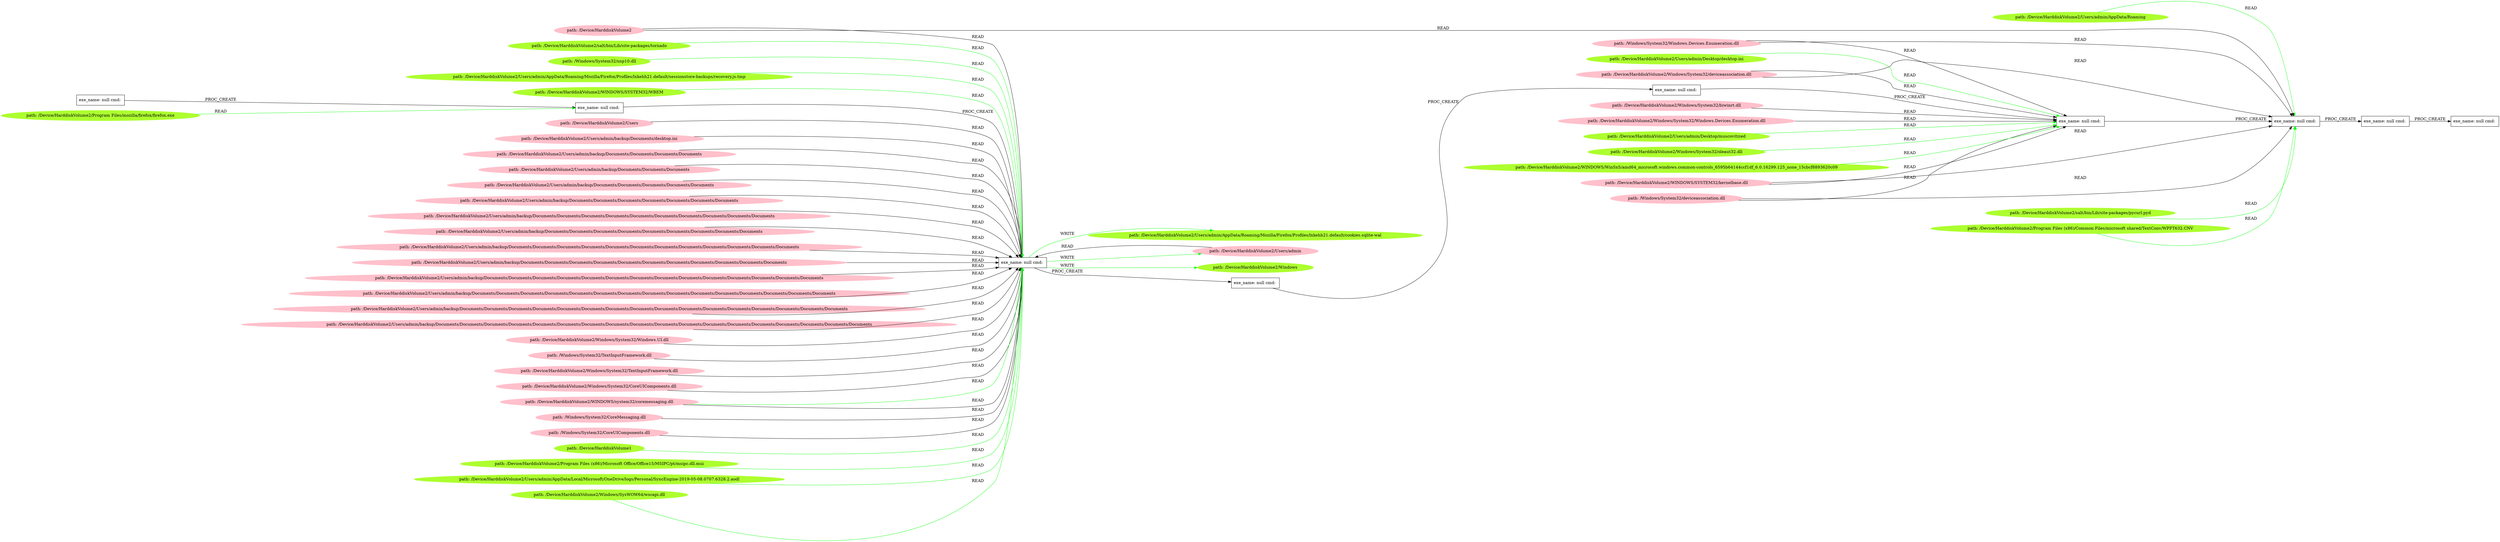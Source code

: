 digraph {
	rankdir=LR
	89 [label="path: /Device/HarddiskVolume2/Users/admin/AppData/Roaming" color=greenyellow shape=oval style=filled]
	0 [label="exe_name: null cmd: " color=black shape=box style=solid]
	89 -> 0 [label=READ color=green]
	79 [label="path: /Device/HarddiskVolume2/WINDOWS/SYSTEM32/WBEM" color=greenyellow shape=oval style=filled]
	39 [label="exe_name: null cmd: " color=black shape=box style=solid]
	79 -> 39 [label=READ color=green]
	46 [label="exe_name: null cmd: " color=black shape=box style=solid]
	40 [label="exe_name: null cmd: " color=black shape=box style=solid]
	46 -> 40 [label=PROC_CREATE color=black]
	40 [label="exe_name: null cmd: " color=black shape=box style=solid]
	39 [label="exe_name: null cmd: " color=black shape=box style=solid]
	40 -> 39 [label=PROC_CREATE color=black]
	67 [label="path: /Device/HarddiskVolume2" color=pink shape=oval style=filled]
	39 [label="exe_name: null cmd: " color=black shape=box style=solid]
	67 -> 39 [label=READ color=black]
	47 [label="path: /Device/HarddiskVolume2/Users" color=pink shape=oval style=filled]
	39 [label="exe_name: null cmd: " color=black shape=box style=solid]
	47 -> 39 [label=READ color=black]
	17 [label="path: /Device/HarddiskVolume2/Users/admin" color=pink shape=oval style=filled]
	39 [label="exe_name: null cmd: " color=black shape=box style=solid]
	17 -> 39 [label=READ color=black]
	11 [label="path: /Device/HarddiskVolume2/Users/admin/backup/Documents/desktop.ini" color=pink shape=oval style=filled]
	39 [label="exe_name: null cmd: " color=black shape=box style=solid]
	11 -> 39 [label=READ color=black]
	12 [label="path: /Device/HarddiskVolume2/Users/admin/backup/Documents/Documents/Documents/Documents" color=pink shape=oval style=filled]
	39 [label="exe_name: null cmd: " color=black shape=box style=solid]
	12 -> 39 [label=READ color=black]
	3 [label="path: /Device/HarddiskVolume2/Users/admin/backup/Documents/Documents/Documents" color=pink shape=oval style=filled]
	39 [label="exe_name: null cmd: " color=black shape=box style=solid]
	3 -> 39 [label=READ color=black]
	49 [label="path: /Device/HarddiskVolume2/Users/admin/backup/Documents/Documents/Documents/Documents/Documents" color=pink shape=oval style=filled]
	39 [label="exe_name: null cmd: " color=black shape=box style=solid]
	49 -> 39 [label=READ color=black]
	27 [label="path: /Device/HarddiskVolume2/Users/admin/backup/Documents/Documents/Documents/Documents/Documents/Documents/Documents" color=pink shape=oval style=filled]
	39 [label="exe_name: null cmd: " color=black shape=box style=solid]
	27 -> 39 [label=READ color=black]
	33 [label="path: /Device/HarddiskVolume2/Users/admin/backup/Documents/Documents/Documents/Documents/Documents/Documents/Documents/Documents/Documents/Documents" color=pink shape=oval style=filled]
	39 [label="exe_name: null cmd: " color=black shape=box style=solid]
	33 -> 39 [label=READ color=black]
	36 [label="path: /Device/HarddiskVolume2/Users/admin/backup/Documents/Documents/Documents/Documents/Documents/Documents/Documents/Documents/Documents" color=pink shape=oval style=filled]
	39 [label="exe_name: null cmd: " color=black shape=box style=solid]
	36 -> 39 [label=READ color=black]
	32 [label="path: /Device/HarddiskVolume2/Users/admin/backup/Documents/Documents/Documents/Documents/Documents/Documents/Documents/Documents/Documents/Documents/Documents/Documents" color=pink shape=oval style=filled]
	39 [label="exe_name: null cmd: " color=black shape=box style=solid]
	32 -> 39 [label=READ color=black]
	38 [label="path: /Device/HarddiskVolume2/Users/admin/backup/Documents/Documents/Documents/Documents/Documents/Documents/Documents/Documents/Documents/Documents/Documents" color=pink shape=oval style=filled]
	39 [label="exe_name: null cmd: " color=black shape=box style=solid]
	38 -> 39 [label=READ color=black]
	8 [label="path: /Device/HarddiskVolume2/Users/admin/backup/Documents/Documents/Documents/Documents/Documents/Documents/Documents/Documents/Documents/Documents/Documents/Documents/Documents/Documents" color=pink shape=oval style=filled]
	39 [label="exe_name: null cmd: " color=black shape=box style=solid]
	8 -> 39 [label=READ color=black]
	50 [label="path: /Device/HarddiskVolume2/Users/admin/backup/Documents/Documents/Documents/Documents/Documents/Documents/Documents/Documents/Documents/Documents/Documents/Documents/Documents/Documents/Documents" color=pink shape=oval style=filled]
	39 [label="exe_name: null cmd: " color=black shape=box style=solid]
	50 -> 39 [label=READ color=black]
	42 [label="path: /Device/HarddiskVolume2/Users/admin/backup/Documents/Documents/Documents/Documents/Documents/Documents/Documents/Documents/Documents/Documents/Documents/Documents/Documents/Documents/Documents/Documents" color=pink shape=oval style=filled]
	39 [label="exe_name: null cmd: " color=black shape=box style=solid]
	42 -> 39 [label=READ color=black]
	5 [label="path: /Device/HarddiskVolume2/Users/admin/backup/Documents/Documents/Documents/Documents/Documents/Documents/Documents/Documents/Documents/Documents/Documents/Documents/Documents/Documents/Documents/Documents/Documents/Documents" color=pink shape=oval style=filled]
	39 [label="exe_name: null cmd: " color=black shape=box style=solid]
	5 -> 39 [label=READ color=black]
	25 [label="path: /Device/HarddiskVolume2/Windows/System32/Windows.UI.dll" color=pink shape=oval style=filled]
	39 [label="exe_name: null cmd: " color=black shape=box style=solid]
	25 -> 39 [label=READ color=black]
	9 [label="path: /Windows/System32/TextInputFramework.dll" color=pink shape=oval style=filled]
	39 [label="exe_name: null cmd: " color=black shape=box style=solid]
	9 -> 39 [label=READ color=black]
	29 [label="path: /Device/HarddiskVolume2/Windows/System32/TextInputFramework.dll" color=pink shape=oval style=filled]
	39 [label="exe_name: null cmd: " color=black shape=box style=solid]
	29 -> 39 [label=READ color=black]
	34 [label="path: /Device/HarddiskVolume2/Windows/System32/CoreUIComponents.dll" color=pink shape=oval style=filled]
	39 [label="exe_name: null cmd: " color=black shape=box style=solid]
	34 -> 39 [label=READ color=black]
	48 [label="path: /Device/HarddiskVolume2/WINDOWS/system32/coremessaging.dll" color=pink shape=oval style=filled]
	39 [label="exe_name: null cmd: " color=black shape=box style=solid]
	48 -> 39 [label=READ color=black]
	48 [label="path: /Device/HarddiskVolume2/WINDOWS/system32/coremessaging.dll" color=pink shape=oval style=filled]
	39 [label="exe_name: null cmd: " color=black shape=box style=solid]
	48 -> 39 [label=READ color=green]
	14 [label="path: /Windows/System32/CoreMessaging.dll" color=pink shape=oval style=filled]
	39 [label="exe_name: null cmd: " color=black shape=box style=solid]
	14 -> 39 [label=READ color=black]
	6 [label="path: /Windows/System32/CoreUIComponents.dll" color=pink shape=oval style=filled]
	39 [label="exe_name: null cmd: " color=black shape=box style=solid]
	6 -> 39 [label=READ color=black]
	39 [label="exe_name: null cmd: " color=black shape=box style=solid]
	37 [label="exe_name: null cmd: " color=black shape=box style=solid]
	39 -> 37 [label=PROC_CREATE color=black]
	37 [label="exe_name: null cmd: " color=black shape=box style=solid]
	28 [label="exe_name: null cmd: " color=black shape=box style=solid]
	37 -> 28 [label=PROC_CREATE color=black]
	28 [label="exe_name: null cmd: " color=black shape=box style=solid]
	21 [label="exe_name: null cmd: " color=black shape=box style=solid]
	28 -> 21 [label=PROC_CREATE color=black]
	35 [label="path: /Device/HarddiskVolume2/Windows/System32/biwinrt.dll" color=pink shape=oval style=filled]
	21 [label="exe_name: null cmd: " color=black shape=box style=solid]
	35 -> 21 [label=READ color=black]
	58 [label="path: /Device/HarddiskVolume2/Windows/System32/Windows.Devices.Enumeration.dll" color=pink shape=oval style=filled]
	21 [label="exe_name: null cmd: " color=black shape=box style=solid]
	58 -> 21 [label=READ color=black]
	62 [label="path: /Windows/System32/Windows.Devices.Enumeration.dll" color=pink shape=oval style=filled]
	21 [label="exe_name: null cmd: " color=black shape=box style=solid]
	62 -> 21 [label=READ color=black]
	52 [label="path: /Device/HarddiskVolume2/Windows/System32/deviceassociation.dll" color=pink shape=oval style=filled]
	21 [label="exe_name: null cmd: " color=black shape=box style=solid]
	52 -> 21 [label=READ color=black]
	54 [label="path: /Windows/System32/deviceassociation.dll" color=pink shape=oval style=filled]
	21 [label="exe_name: null cmd: " color=black shape=box style=solid]
	54 -> 21 [label=READ color=black]
	64 [label="path: /Device/HarddiskVolume2/WINDOWS/SYSTEM32/kernelbase.dll" color=pink shape=oval style=filled]
	21 [label="exe_name: null cmd: " color=black shape=box style=solid]
	64 -> 21 [label=READ color=black]
	80 [label="path: /Device/HarddiskVolume1" color=greenyellow shape=oval style=filled]
	39 [label="exe_name: null cmd: " color=black shape=box style=solid]
	80 -> 39 [label=READ color=green]
	86 [label="path: /Device/HarddiskVolume2/WINDOWS/WinSxS/amd64_microsoft.windows.common-controls_6595b64144ccf1df_6.0.16299.125_none_15cbcf8893620c09" color=greenyellow shape=oval style=filled]
	21 [label="exe_name: null cmd: " color=black shape=box style=solid]
	86 -> 21 [label=READ color=green]
	88 [label="path: /Device/HarddiskVolume2/Users/admin/Desktop/desktop.ini" color=greenyellow shape=oval style=filled]
	21 [label="exe_name: null cmd: " color=black shape=box style=solid]
	88 -> 21 [label=READ color=green]
	87 [label="path: /Device/HarddiskVolume2/Users/admin/Desktop/muscovitized" color=greenyellow shape=oval style=filled]
	21 [label="exe_name: null cmd: " color=black shape=box style=solid]
	87 -> 21 [label=READ color=green]
	21 [label="exe_name: null cmd: " color=black shape=box style=solid]
	0 [label="exe_name: null cmd: " color=black shape=box style=solid]
	21 -> 0 [label=PROC_CREATE color=black]
	67 [label="path: /Device/HarddiskVolume2" color=pink shape=oval style=filled]
	0 [label="exe_name: null cmd: " color=black shape=box style=solid]
	67 -> 0 [label=READ color=black]
	52 [label="path: /Device/HarddiskVolume2/Windows/System32/deviceassociation.dll" color=pink shape=oval style=filled]
	0 [label="exe_name: null cmd: " color=black shape=box style=solid]
	52 -> 0 [label=READ color=black]
	62 [label="path: /Windows/System32/Windows.Devices.Enumeration.dll" color=pink shape=oval style=filled]
	0 [label="exe_name: null cmd: " color=black shape=box style=solid]
	62 -> 0 [label=READ color=black]
	54 [label="path: /Windows/System32/deviceassociation.dll" color=pink shape=oval style=filled]
	0 [label="exe_name: null cmd: " color=black shape=box style=solid]
	54 -> 0 [label=READ color=black]
	64 [label="path: /Device/HarddiskVolume2/WINDOWS/SYSTEM32/kernelbase.dll" color=pink shape=oval style=filled]
	0 [label="exe_name: null cmd: " color=black shape=box style=solid]
	64 -> 0 [label=READ color=black]
	0 [label="exe_name: null cmd: " color=black shape=box style=solid]
	1 [label="exe_name: null cmd: " color=black shape=box style=solid]
	0 -> 1 [label=PROC_CREATE color=black]
	1 [label="exe_name: null cmd: " color=black shape=box style=solid]
	2 [label="exe_name: null cmd: " color=black shape=box style=solid]
	1 -> 2 [label=PROC_CREATE color=black]
	78 [label="path: /Device/HarddiskVolume2/Program Files (x86)/Microsoft Office/Office15/MSIPC/pt/msipc.dll.mui" color=greenyellow shape=oval style=filled]
	39 [label="exe_name: null cmd: " color=black shape=box style=solid]
	78 -> 39 [label=READ color=green]
	90 [label="path: /Device/HarddiskVolume2/salt/bin/Lib/site-packages/pycurl.pyd" color=greenyellow shape=oval style=filled]
	0 [label="exe_name: null cmd: " color=black shape=box style=solid]
	90 -> 0 [label=READ color=green]
	81 [label="path: /Device/HarddiskVolume2/Users/admin/AppData/Local/Microsoft/OneDrive/logs/Personal/SyncEngine-2019-05-08.0707.6328.2.aodl" color=greenyellow shape=oval style=filled]
	39 [label="exe_name: null cmd: " color=black shape=box style=solid]
	81 -> 39 [label=READ color=green]
	39 [label="exe_name: null cmd: " color=black shape=box style=solid]
	73 [label="path: /Device/HarddiskVolume2/Users/admin/AppData/Roaming/Mozilla/Firefox/Profiles/lxkehh21.default/cookies.sqlite-wal" color=greenyellow shape=oval style=filled]
	39 -> 73 [label=WRITE color=green]
	82 [label="path: /Device/HarddiskVolume2/Windows/SysWOW64/wscapi.dll" color=greenyellow shape=oval style=filled]
	39 [label="exe_name: null cmd: " color=black shape=box style=solid]
	82 -> 39 [label=READ color=green]
	77 [label="path: /Device/HarddiskVolume2/salt/bin/Lib/site-packages/tornado" color=greenyellow shape=oval style=filled]
	39 [label="exe_name: null cmd: " color=black shape=box style=solid]
	77 -> 39 [label=READ color=green]
	72 [label="path: /Device/HarddiskVolume2/Program Files/mozilla/firefox/firefox.exe" color=greenyellow shape=oval style=filled]
	40 [label="exe_name: null cmd: " color=black shape=box style=solid]
	72 -> 40 [label=READ color=green]
	84 [label="path: /Windows/System32/usp10.dll" color=greenyellow shape=oval style=filled]
	39 [label="exe_name: null cmd: " color=black shape=box style=solid]
	84 -> 39 [label=READ color=green]
	76 [label="path: /Device/HarddiskVolume2/Users/admin/AppData/Roaming/Mozilla/Firefox/Profiles/lxkehh21.default/sessionstore-backups/recovery.js.tmp" color=greenyellow shape=oval style=filled]
	39 [label="exe_name: null cmd: " color=black shape=box style=solid]
	76 -> 39 [label=READ color=green]
	85 [label="path: /Device/HarddiskVolume2/Windows/System32/oleaut32.dll" color=greenyellow shape=oval style=filled]
	21 [label="exe_name: null cmd: " color=black shape=box style=solid]
	85 -> 21 [label=READ color=green]
	39 [label="exe_name: null cmd: " color=black shape=box style=solid]
	17 [label="path: /Device/HarddiskVolume2/Users/admin" color=pink shape=oval style=filled]
	39 -> 17 [label=WRITE color=green]
	91 [label="path: /Device/HarddiskVolume2/Program Files (x86)/Common Files/microsoft shared/TextConv/WPFT632.CNV" color=greenyellow shape=oval style=filled]
	0 [label="exe_name: null cmd: " color=black shape=box style=solid]
	91 -> 0 [label=READ color=green]
	39 [label="exe_name: null cmd: " color=black shape=box style=solid]
	75 [label="path: /Device/HarddiskVolume2/Windows" color=greenyellow shape=oval style=filled]
	39 -> 75 [label=WRITE color=green]
}
